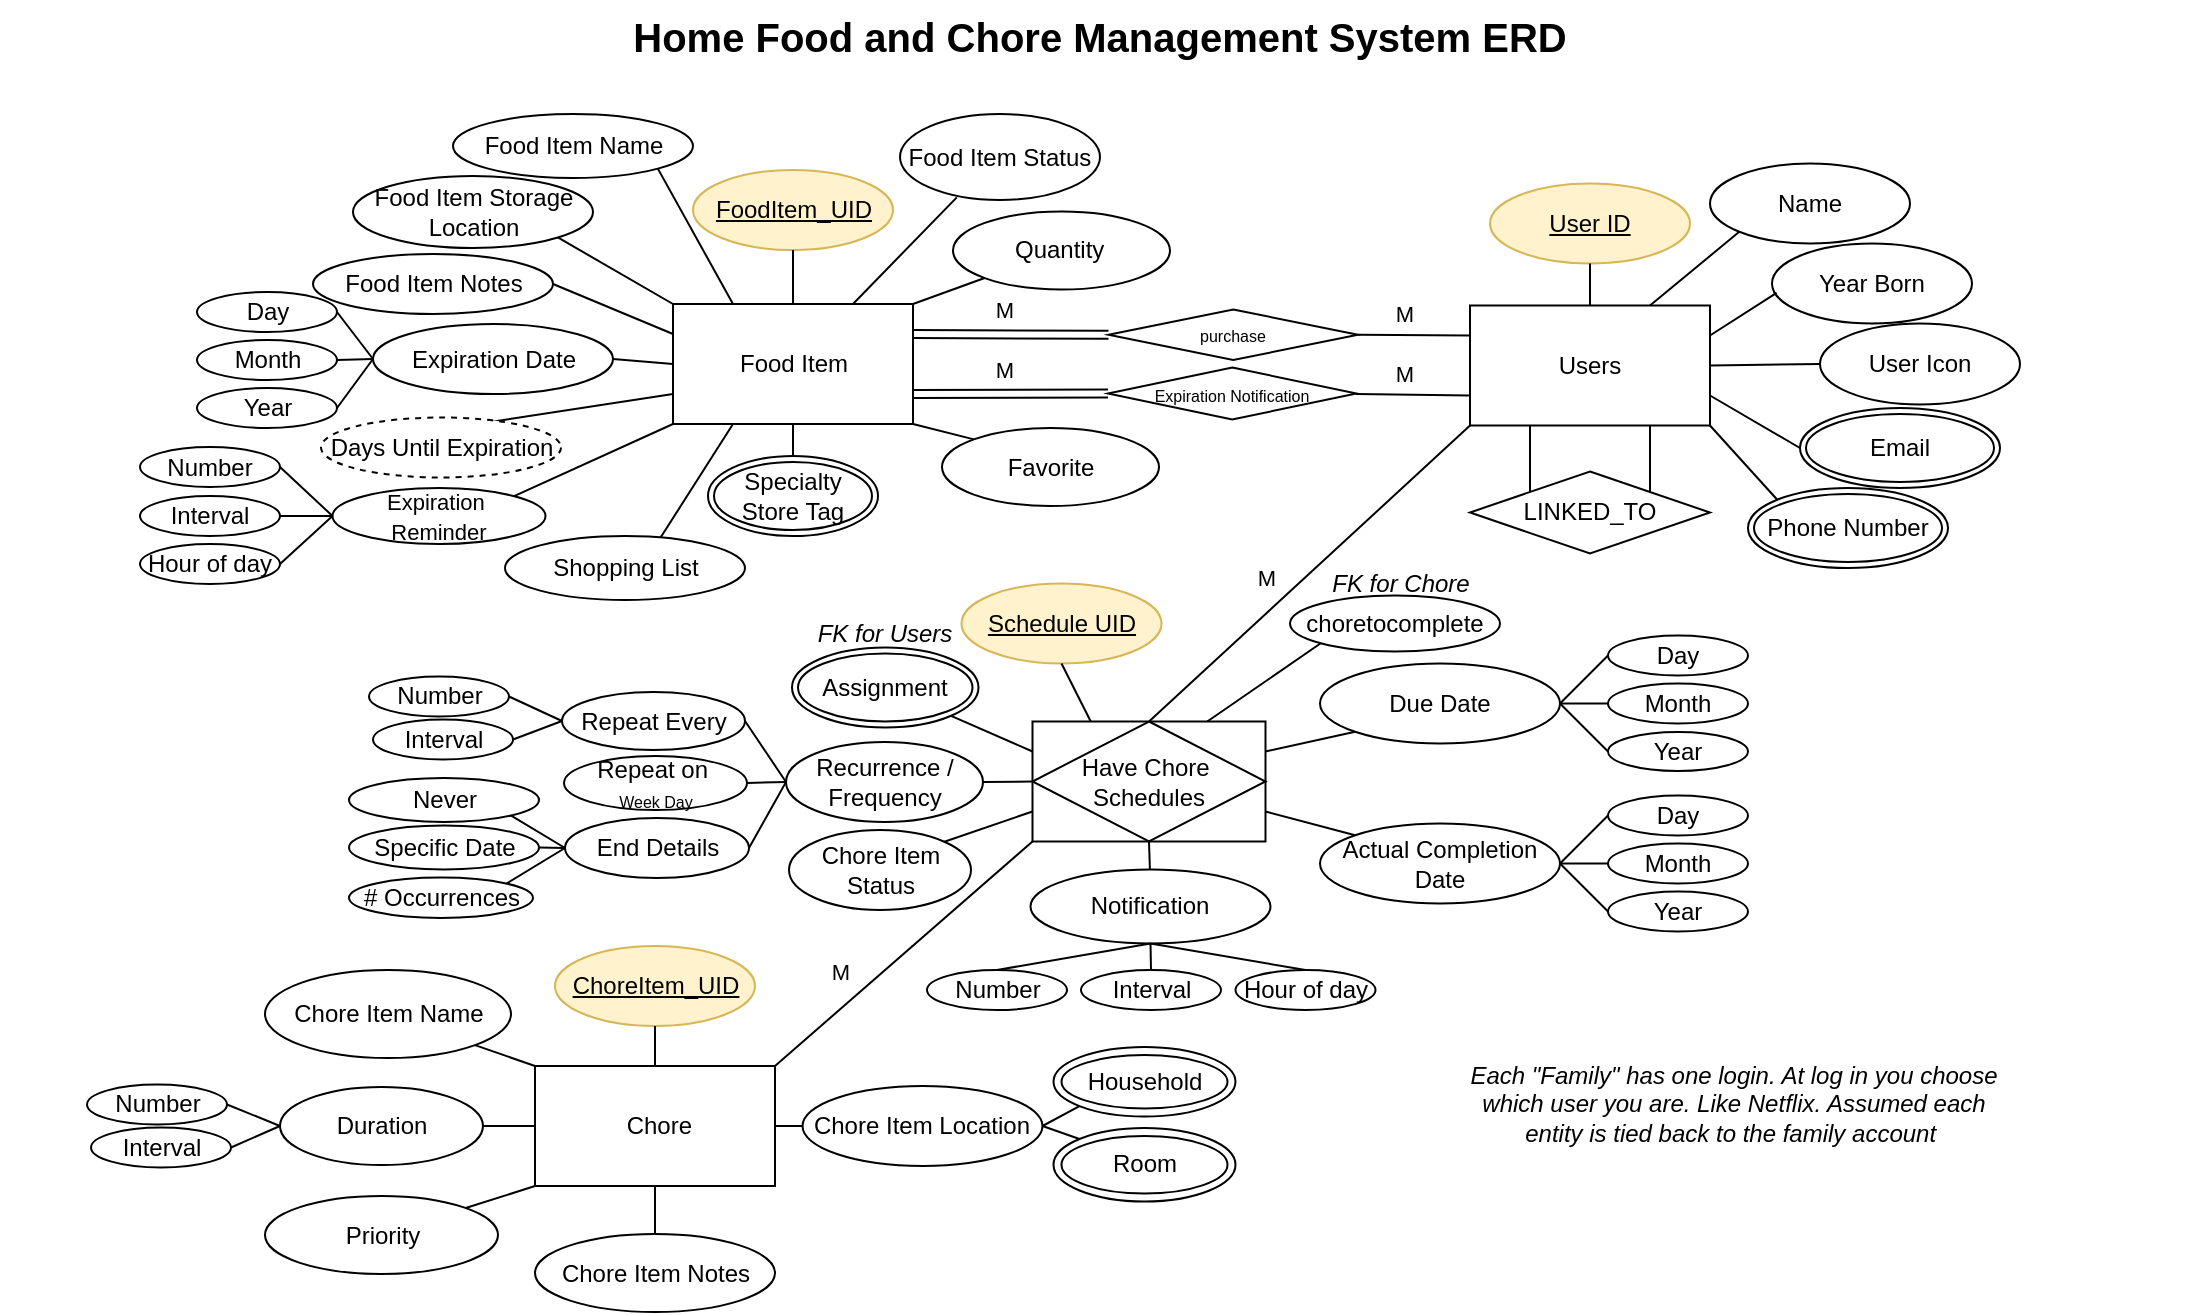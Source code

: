 <mxfile version="26.0.16">
  <diagram id="R2lEEEUBdFMjLlhIrx00" name="Page-1">
    <mxGraphModel dx="1674" dy="706" grid="1" gridSize="10" guides="1" tooltips="1" connect="1" arrows="1" fold="1" page="1" pageScale="1" pageWidth="1100" pageHeight="850" math="0" shadow="0" extFonts="Permanent Marker^https://fonts.googleapis.com/css?family=Permanent+Marker">
      <root>
        <mxCell id="0" />
        <mxCell id="1" parent="0" />
        <mxCell id="Y8iWRsaKwTW52933uygh-1" value="Home Food and Chore Management System ERD" style="text;whiteSpace=wrap;fontStyle=1;fontSize=20;align=center;" parent="1" vertex="1">
          <mxGeometry y="20" width="1100" height="40" as="geometry" />
        </mxCell>
        <mxCell id="Y8iWRsaKwTW52933uygh-3" value="&amp;nbsp;Chore" style="rounded=0;whiteSpace=wrap;html=1;" parent="1" vertex="1">
          <mxGeometry x="267.5" y="553" width="120" height="60" as="geometry" />
        </mxCell>
        <mxCell id="Y8iWRsaKwTW52933uygh-4" value="Expiration Date" style="ellipse;whiteSpace=wrap;html=1;" parent="1" vertex="1">
          <mxGeometry x="186.5" y="182" width="120" height="35" as="geometry" />
        </mxCell>
        <mxCell id="Y8iWRsaKwTW52933uygh-5" value="Day" style="ellipse;whiteSpace=wrap;html=1;" parent="1" vertex="1">
          <mxGeometry x="98.5" y="166" width="70" height="20" as="geometry" />
        </mxCell>
        <mxCell id="Y8iWRsaKwTW52933uygh-6" value="Month" style="ellipse;whiteSpace=wrap;html=1;" parent="1" vertex="1">
          <mxGeometry x="98.5" y="190" width="70" height="20" as="geometry" />
        </mxCell>
        <mxCell id="Y8iWRsaKwTW52933uygh-7" value="Year" style="ellipse;whiteSpace=wrap;html=1;" parent="1" vertex="1">
          <mxGeometry x="98.5" y="214" width="70" height="20" as="geometry" />
        </mxCell>
        <mxCell id="Y8iWRsaKwTW52933uygh-11" value="" style="endArrow=none;html=1;rounded=0;exitX=0;exitY=0.5;exitDx=0;exitDy=0;entryX=1;entryY=0.5;entryDx=0;entryDy=0;" parent="1" source="Y8iWRsaKwTW52933uygh-4" target="Y8iWRsaKwTW52933uygh-5" edge="1">
          <mxGeometry width="50" height="50" relative="1" as="geometry">
            <mxPoint x="16.5" y="237" as="sourcePoint" />
            <mxPoint x="36.5" y="222" as="targetPoint" />
          </mxGeometry>
        </mxCell>
        <mxCell id="Y8iWRsaKwTW52933uygh-12" value="" style="endArrow=none;html=1;rounded=0;exitX=0;exitY=0.5;exitDx=0;exitDy=0;entryX=1;entryY=0.5;entryDx=0;entryDy=0;" parent="1" source="Y8iWRsaKwTW52933uygh-4" target="Y8iWRsaKwTW52933uygh-7" edge="1">
          <mxGeometry width="50" height="50" relative="1" as="geometry">
            <mxPoint x="-3.5" y="287" as="sourcePoint" />
            <mxPoint x="16.5" y="262" as="targetPoint" />
          </mxGeometry>
        </mxCell>
        <mxCell id="Y8iWRsaKwTW52933uygh-13" value="" style="endArrow=none;html=1;rounded=0;exitX=0;exitY=0.5;exitDx=0;exitDy=0;entryX=1;entryY=0.5;entryDx=0;entryDy=0;" parent="1" source="Y8iWRsaKwTW52933uygh-4" target="Y8iWRsaKwTW52933uygh-6" edge="1">
          <mxGeometry width="50" height="50" relative="1" as="geometry">
            <mxPoint x="36.5" y="262" as="sourcePoint" />
            <mxPoint x="56.5" y="237" as="targetPoint" />
          </mxGeometry>
        </mxCell>
        <mxCell id="Y8iWRsaKwTW52933uygh-14" value="Food Item Storage Location" style="ellipse;whiteSpace=wrap;html=1;" parent="1" vertex="1">
          <mxGeometry x="176.5" y="108" width="120" height="36" as="geometry" />
        </mxCell>
        <mxCell id="Y8iWRsaKwTW52933uygh-15" value="Food Item Name" style="ellipse;whiteSpace=wrap;html=1;" parent="1" vertex="1">
          <mxGeometry x="226.5" y="77" width="120" height="32" as="geometry" />
        </mxCell>
        <mxCell id="Y8iWRsaKwTW52933uygh-16" value="Food Item" style="rounded=0;whiteSpace=wrap;html=1;" parent="1" vertex="1">
          <mxGeometry x="336.5" y="172" width="120" height="60" as="geometry" />
        </mxCell>
        <mxCell id="Y8iWRsaKwTW52933uygh-17" value="Food Item Status" style="ellipse;whiteSpace=wrap;html=1;" parent="1" vertex="1">
          <mxGeometry x="450" y="77" width="100" height="43" as="geometry" />
        </mxCell>
        <mxCell id="Y8iWRsaKwTW52933uygh-25" value="Chore Item Location" style="ellipse;whiteSpace=wrap;html=1;" parent="1" vertex="1">
          <mxGeometry x="401.25" y="563" width="120" height="40" as="geometry" />
        </mxCell>
        <mxCell id="Y8iWRsaKwTW52933uygh-26" value="Chore Item Name" style="ellipse;whiteSpace=wrap;html=1;" parent="1" vertex="1">
          <mxGeometry x="132.5" y="505" width="123" height="44" as="geometry" />
        </mxCell>
        <mxCell id="Y8iWRsaKwTW52933uygh-29" value="Recurrence / Frequency" style="ellipse;whiteSpace=wrap;html=1;" parent="1" vertex="1">
          <mxGeometry x="393" y="391" width="98.5" height="40" as="geometry" />
        </mxCell>
        <mxCell id="Y8iWRsaKwTW52933uygh-30" value="Chore Item Notes" style="ellipse;whiteSpace=wrap;html=1;" parent="1" vertex="1">
          <mxGeometry x="267.5" y="637" width="120" height="39" as="geometry" />
        </mxCell>
        <mxCell id="Y8iWRsaKwTW52933uygh-31" value="Food Item Notes" style="ellipse;whiteSpace=wrap;html=1;" parent="1" vertex="1">
          <mxGeometry x="156.5" y="147" width="120" height="30" as="geometry" />
        </mxCell>
        <mxCell id="Y8iWRsaKwTW52933uygh-35" value="FoodItem_UID" style="ellipse;whiteSpace=wrap;html=1;align=center;fontStyle=4;fillColor=#fff2cc;strokeColor=#d6b656;" parent="1" vertex="1">
          <mxGeometry x="346.5" y="105" width="100" height="40" as="geometry" />
        </mxCell>
        <mxCell id="Y8iWRsaKwTW52933uygh-38" value="Users" style="rounded=0;whiteSpace=wrap;html=1;" parent="1" vertex="1">
          <mxGeometry x="735" y="172.75" width="120" height="60" as="geometry" />
        </mxCell>
        <mxCell id="Y8iWRsaKwTW52933uygh-39" value="Name" style="ellipse;whiteSpace=wrap;html=1;" parent="1" vertex="1">
          <mxGeometry x="855" y="101.75" width="100" height="40" as="geometry" />
        </mxCell>
        <mxCell id="Y8iWRsaKwTW52933uygh-43" value="Year Born" style="ellipse;whiteSpace=wrap;html=1;" parent="1" vertex="1">
          <mxGeometry x="886" y="141.75" width="100" height="40" as="geometry" />
        </mxCell>
        <mxCell id="Y8iWRsaKwTW52933uygh-46" value="Phone Number" style="ellipse;shape=doubleEllipse;margin=3;whiteSpace=wrap;html=1;align=center;" parent="1" vertex="1">
          <mxGeometry x="874" y="264" width="100" height="40" as="geometry" />
        </mxCell>
        <mxCell id="Y8iWRsaKwTW52933uygh-47" value="Email" style="ellipse;shape=doubleEllipse;margin=3;whiteSpace=wrap;html=1;align=center;" parent="1" vertex="1">
          <mxGeometry x="900" y="224" width="100" height="40" as="geometry" />
        </mxCell>
        <mxCell id="Y8iWRsaKwTW52933uygh-50" value="&lt;u&gt;User ID&lt;/u&gt;" style="ellipse;whiteSpace=wrap;html=1;align=center;fillColor=#fff2cc;strokeColor=#d6b656;" parent="1" vertex="1">
          <mxGeometry x="745" y="111.75" width="100" height="40" as="geometry" />
        </mxCell>
        <mxCell id="Y8iWRsaKwTW52933uygh-53" value="" style="endArrow=none;html=1;rounded=0;exitX=0;exitY=0;exitDx=0;exitDy=0;entryX=1;entryY=1;entryDx=0;entryDy=0;" parent="1" source="Y8iWRsaKwTW52933uygh-46" target="Y8iWRsaKwTW52933uygh-38" edge="1">
          <mxGeometry width="50" height="50" relative="1" as="geometry">
            <mxPoint x="675" y="298.75" as="sourcePoint" />
            <mxPoint x="855" y="225.75" as="targetPoint" />
          </mxGeometry>
        </mxCell>
        <mxCell id="Y8iWRsaKwTW52933uygh-55" value="" style="endArrow=none;html=1;rounded=0;entryX=0.5;entryY=1;entryDx=0;entryDy=0;exitX=0.5;exitY=0;exitDx=0;exitDy=0;" parent="1" source="Y8iWRsaKwTW52933uygh-38" target="Y8iWRsaKwTW52933uygh-50" edge="1">
          <mxGeometry width="50" height="50" relative="1" as="geometry">
            <mxPoint x="665" y="218.75" as="sourcePoint" />
            <mxPoint x="715" y="168.75" as="targetPoint" />
          </mxGeometry>
        </mxCell>
        <mxCell id="Y8iWRsaKwTW52933uygh-56" value="" style="endArrow=none;html=1;rounded=0;entryX=0;entryY=1;entryDx=0;entryDy=0;exitX=0.75;exitY=0;exitDx=0;exitDy=0;" parent="1" source="Y8iWRsaKwTW52933uygh-38" target="Y8iWRsaKwTW52933uygh-39" edge="1">
          <mxGeometry width="50" height="50" relative="1" as="geometry">
            <mxPoint x="805" y="183.75" as="sourcePoint" />
            <mxPoint x="805" y="158.75" as="targetPoint" />
          </mxGeometry>
        </mxCell>
        <mxCell id="Y8iWRsaKwTW52933uygh-57" value="" style="endArrow=none;html=1;rounded=0;entryX=0.023;entryY=0.618;entryDx=0;entryDy=0;exitX=1;exitY=0.25;exitDx=0;exitDy=0;entryPerimeter=0;" parent="1" source="Y8iWRsaKwTW52933uygh-38" target="Y8iWRsaKwTW52933uygh-43" edge="1">
          <mxGeometry width="50" height="50" relative="1" as="geometry">
            <mxPoint x="815" y="193.75" as="sourcePoint" />
            <mxPoint x="815" y="168.75" as="targetPoint" />
          </mxGeometry>
        </mxCell>
        <mxCell id="Y8iWRsaKwTW52933uygh-59" value="" style="endArrow=none;html=1;rounded=0;entryX=0;entryY=0.5;entryDx=0;entryDy=0;exitX=1;exitY=0.75;exitDx=0;exitDy=0;" parent="1" source="Y8iWRsaKwTW52933uygh-38" target="Y8iWRsaKwTW52933uygh-47" edge="1">
          <mxGeometry width="50" height="50" relative="1" as="geometry">
            <mxPoint x="835" y="213.75" as="sourcePoint" />
            <mxPoint x="835" y="188.75" as="targetPoint" />
            <Array as="points" />
          </mxGeometry>
        </mxCell>
        <mxCell id="Y8iWRsaKwTW52933uygh-61" value="&lt;font style=&quot;font-size: 8px;&quot;&gt;purchase&lt;/font&gt;" style="shape=rhombus;perimeter=rhombusPerimeter;whiteSpace=wrap;html=1;align=center;" parent="1" vertex="1">
          <mxGeometry x="554.25" y="174.75" width="124.75" height="25.25" as="geometry" />
        </mxCell>
        <mxCell id="Y8iWRsaKwTW52933uygh-62" value="Quantity&amp;nbsp;" style="ellipse;whiteSpace=wrap;html=1;" parent="1" vertex="1">
          <mxGeometry x="476.5" y="125.75" width="108.5" height="39" as="geometry" />
        </mxCell>
        <mxCell id="Y8iWRsaKwTW52933uygh-63" value="" style="endArrow=none;html=1;rounded=0;entryX=1;entryY=1;entryDx=0;entryDy=0;exitX=0.25;exitY=0;exitDx=0;exitDy=0;" parent="1" source="Y8iWRsaKwTW52933uygh-16" target="Y8iWRsaKwTW52933uygh-15" edge="1">
          <mxGeometry width="50" height="50" relative="1" as="geometry">
            <mxPoint x="-53.5" y="227" as="sourcePoint" />
            <mxPoint x="-3.5" y="177" as="targetPoint" />
          </mxGeometry>
        </mxCell>
        <mxCell id="Y8iWRsaKwTW52933uygh-64" value="" style="endArrow=none;html=1;rounded=0;entryX=0.5;entryY=1;entryDx=0;entryDy=0;exitX=0.5;exitY=0;exitDx=0;exitDy=0;" parent="1" source="Y8iWRsaKwTW52933uygh-16" target="Y8iWRsaKwTW52933uygh-35" edge="1">
          <mxGeometry width="50" height="50" relative="1" as="geometry">
            <mxPoint x="396.5" y="170" as="sourcePoint" />
            <mxPoint x="396.5" y="145" as="targetPoint" />
          </mxGeometry>
        </mxCell>
        <mxCell id="Y8iWRsaKwTW52933uygh-65" value="" style="endArrow=none;html=1;rounded=0;entryX=1;entryY=0.5;entryDx=0;entryDy=0;exitX=0;exitY=0.5;exitDx=0;exitDy=0;" parent="1" source="Y8iWRsaKwTW52933uygh-16" target="Y8iWRsaKwTW52933uygh-4" edge="1">
          <mxGeometry width="50" height="50" relative="1" as="geometry">
            <mxPoint x="36.5" y="247" as="sourcePoint" />
            <mxPoint x="86.5" y="197" as="targetPoint" />
          </mxGeometry>
        </mxCell>
        <mxCell id="Y8iWRsaKwTW52933uygh-66" value="" style="endArrow=none;html=1;rounded=0;entryX=0.284;entryY=0.969;entryDx=0;entryDy=0;exitX=0.75;exitY=0;exitDx=0;exitDy=0;entryPerimeter=0;" parent="1" source="Y8iWRsaKwTW52933uygh-16" target="Y8iWRsaKwTW52933uygh-17" edge="1">
          <mxGeometry width="50" height="50" relative="1" as="geometry">
            <mxPoint x="456.5" y="167" as="sourcePoint" />
            <mxPoint x="446.5" y="257" as="targetPoint" />
          </mxGeometry>
        </mxCell>
        <mxCell id="Y8iWRsaKwTW52933uygh-67" value="" style="endArrow=none;html=1;rounded=0;exitX=1;exitY=0.5;exitDx=0;exitDy=0;entryX=0;entryY=0.25;entryDx=0;entryDy=0;" parent="1" source="Y8iWRsaKwTW52933uygh-31" target="Y8iWRsaKwTW52933uygh-16" edge="1">
          <mxGeometry width="50" height="50" relative="1" as="geometry">
            <mxPoint x="256.5" y="327" as="sourcePoint" />
            <mxPoint x="306.5" y="277" as="targetPoint" />
          </mxGeometry>
        </mxCell>
        <mxCell id="Y8iWRsaKwTW52933uygh-68" value="" style="endArrow=none;html=1;rounded=0;exitX=1;exitY=1;exitDx=0;exitDy=0;entryX=0;entryY=0;entryDx=0;entryDy=0;" parent="1" source="Y8iWRsaKwTW52933uygh-14" target="Y8iWRsaKwTW52933uygh-16" edge="1">
          <mxGeometry width="50" height="50" relative="1" as="geometry">
            <mxPoint x="246.5" y="317" as="sourcePoint" />
            <mxPoint x="296.5" y="267" as="targetPoint" />
          </mxGeometry>
        </mxCell>
        <mxCell id="Y8iWRsaKwTW52933uygh-71" value="ChoreItem_UID" style="ellipse;whiteSpace=wrap;html=1;align=center;fontStyle=4;fillColor=#fff2cc;strokeColor=#d6b656;" parent="1" vertex="1">
          <mxGeometry x="277.5" y="493" width="100" height="40" as="geometry" />
        </mxCell>
        <mxCell id="Y8iWRsaKwTW52933uygh-72" value="" style="endArrow=none;html=1;rounded=0;entryX=0.5;entryY=1;entryDx=0;entryDy=0;" parent="1" source="Y8iWRsaKwTW52933uygh-3" target="Y8iWRsaKwTW52933uygh-71" edge="1">
          <mxGeometry width="50" height="50" relative="1" as="geometry">
            <mxPoint x="12.5" y="625" as="sourcePoint" />
            <mxPoint x="62.5" y="575" as="targetPoint" />
          </mxGeometry>
        </mxCell>
        <mxCell id="Y8iWRsaKwTW52933uygh-74" value="Due Date" style="ellipse;whiteSpace=wrap;html=1;" parent="1" vertex="1">
          <mxGeometry x="660" y="351.75" width="120" height="40" as="geometry" />
        </mxCell>
        <mxCell id="Y8iWRsaKwTW52933uygh-75" value="Day" style="ellipse;whiteSpace=wrap;html=1;" parent="1" vertex="1">
          <mxGeometry x="804" y="337.75" width="70" height="20" as="geometry" />
        </mxCell>
        <mxCell id="Y8iWRsaKwTW52933uygh-76" value="Month" style="ellipse;whiteSpace=wrap;html=1;" parent="1" vertex="1">
          <mxGeometry x="804" y="361.75" width="70" height="20" as="geometry" />
        </mxCell>
        <mxCell id="Y8iWRsaKwTW52933uygh-77" value="Year" style="ellipse;whiteSpace=wrap;html=1;" parent="1" vertex="1">
          <mxGeometry x="804" y="386" width="70" height="19.5" as="geometry" />
        </mxCell>
        <mxCell id="Y8iWRsaKwTW52933uygh-78" value="" style="endArrow=none;html=1;rounded=0;exitX=1;exitY=0.5;exitDx=0;exitDy=0;entryX=0;entryY=0.5;entryDx=0;entryDy=0;" parent="1" source="Y8iWRsaKwTW52933uygh-74" target="Y8iWRsaKwTW52933uygh-75" edge="1">
          <mxGeometry width="50" height="50" relative="1" as="geometry">
            <mxPoint x="723" y="449" as="sourcePoint" />
            <mxPoint x="573" y="429" as="targetPoint" />
          </mxGeometry>
        </mxCell>
        <mxCell id="Y8iWRsaKwTW52933uygh-79" value="" style="endArrow=none;html=1;rounded=0;entryX=0;entryY=0.5;entryDx=0;entryDy=0;exitX=1;exitY=0.5;exitDx=0;exitDy=0;" parent="1" source="Y8iWRsaKwTW52933uygh-74" target="Y8iWRsaKwTW52933uygh-77" edge="1">
          <mxGeometry width="50" height="50" relative="1" as="geometry">
            <mxPoint x="723.5" y="488" as="sourcePoint" />
            <mxPoint x="553" y="469" as="targetPoint" />
          </mxGeometry>
        </mxCell>
        <mxCell id="Y8iWRsaKwTW52933uygh-80" value="" style="endArrow=none;html=1;rounded=0;exitX=1;exitY=0.5;exitDx=0;exitDy=0;entryX=0;entryY=0.5;entryDx=0;entryDy=0;" parent="1" source="Y8iWRsaKwTW52933uygh-74" target="Y8iWRsaKwTW52933uygh-76" edge="1">
          <mxGeometry width="50" height="50" relative="1" as="geometry">
            <mxPoint x="723" y="449" as="sourcePoint" />
            <mxPoint x="593" y="444" as="targetPoint" />
          </mxGeometry>
        </mxCell>
        <mxCell id="Y8iWRsaKwTW52933uygh-81" value="" style="endArrow=none;html=1;rounded=0;entryX=0;entryY=0;entryDx=0;entryDy=0;exitX=1;exitY=1;exitDx=0;exitDy=0;" parent="1" source="Y8iWRsaKwTW52933uygh-26" target="Y8iWRsaKwTW52933uygh-3" edge="1">
          <mxGeometry width="50" height="50" relative="1" as="geometry">
            <mxPoint x="32.5" y="615" as="sourcePoint" />
            <mxPoint x="82.5" y="565" as="targetPoint" />
          </mxGeometry>
        </mxCell>
        <mxCell id="Y8iWRsaKwTW52933uygh-82" value="" style="endArrow=none;html=1;rounded=0;entryX=0;entryY=0.5;entryDx=0;entryDy=0;exitX=1;exitY=0.5;exitDx=0;exitDy=0;" parent="1" source="Y8iWRsaKwTW52933uygh-205" target="Y8iWRsaKwTW52933uygh-3" edge="1">
          <mxGeometry width="50" height="50" relative="1" as="geometry">
            <mxPoint x="222.5" y="605" as="sourcePoint" />
            <mxPoint x="92.5" y="575" as="targetPoint" />
          </mxGeometry>
        </mxCell>
        <mxCell id="Y8iWRsaKwTW52933uygh-83" value="" style="endArrow=none;html=1;rounded=0;entryX=0;entryY=1;entryDx=0;entryDy=0;" parent="1" source="Y8iWRsaKwTW52933uygh-214" target="Y8iWRsaKwTW52933uygh-3" edge="1">
          <mxGeometry width="50" height="50" relative="1" as="geometry">
            <mxPoint x="222.5" y="654.5" as="sourcePoint" />
            <mxPoint x="272.5" y="655" as="targetPoint" />
          </mxGeometry>
        </mxCell>
        <mxCell id="Y8iWRsaKwTW52933uygh-106" value="Specialty Store Tag" style="ellipse;shape=doubleEllipse;margin=3;whiteSpace=wrap;html=1;align=center;" parent="1" vertex="1">
          <mxGeometry x="354" y="248" width="85" height="40" as="geometry" />
        </mxCell>
        <mxCell id="Y8iWRsaKwTW52933uygh-110" value="LINKED_TO" style="shape=rhombus;perimeter=rhombusPerimeter;whiteSpace=wrap;html=1;align=center;" parent="1" vertex="1">
          <mxGeometry x="735" y="255.75" width="120" height="41" as="geometry" />
        </mxCell>
        <mxCell id="Y8iWRsaKwTW52933uygh-111" value="" style="endArrow=none;html=1;rounded=0;entryX=0.25;entryY=1;entryDx=0;entryDy=0;exitX=0;exitY=0;exitDx=0;exitDy=0;" parent="1" source="Y8iWRsaKwTW52933uygh-110" target="Y8iWRsaKwTW52933uygh-38" edge="1">
          <mxGeometry width="50" height="50" relative="1" as="geometry">
            <mxPoint x="675" y="391.75" as="sourcePoint" />
            <mxPoint x="725" y="341.75" as="targetPoint" />
          </mxGeometry>
        </mxCell>
        <mxCell id="Y8iWRsaKwTW52933uygh-112" value="" style="endArrow=none;html=1;rounded=0;entryX=0.75;entryY=1;entryDx=0;entryDy=0;exitX=1;exitY=0;exitDx=0;exitDy=0;" parent="1" source="Y8iWRsaKwTW52933uygh-110" target="Y8iWRsaKwTW52933uygh-38" edge="1">
          <mxGeometry width="50" height="50" relative="1" as="geometry">
            <mxPoint x="805" y="308.25" as="sourcePoint" />
            <mxPoint x="805" y="255.25" as="targetPoint" />
          </mxGeometry>
        </mxCell>
        <mxCell id="Y8iWRsaKwTW52933uygh-123" value="" style="endArrow=none;html=1;rounded=0;entryX=0;entryY=1;entryDx=0;entryDy=0;exitX=0.5;exitY=0;exitDx=0;exitDy=0;" parent="1" source="Y8iWRsaKwTW52933uygh-135" target="Y8iWRsaKwTW52933uygh-38" edge="1">
          <mxGeometry width="50" height="50" relative="1" as="geometry">
            <mxPoint x="644" y="329" as="sourcePoint" />
            <mxPoint x="546.5" y="188" as="targetPoint" />
          </mxGeometry>
        </mxCell>
        <mxCell id="Y8iWRsaKwTW52933uygh-322" value="M" style="edgeLabel;html=1;align=center;verticalAlign=middle;resizable=0;points=[];" parent="Y8iWRsaKwTW52933uygh-123" vertex="1" connectable="0">
          <mxGeometry x="-0.209" y="2" relative="1" as="geometry">
            <mxPoint x="-4" y="-12" as="offset" />
          </mxGeometry>
        </mxCell>
        <mxCell id="Y8iWRsaKwTW52933uygh-125" value="" style="endArrow=none;html=1;rounded=0;entryX=0;entryY=0.25;entryDx=0;entryDy=0;exitX=1;exitY=0.5;exitDx=0;exitDy=0;" parent="1" source="Y8iWRsaKwTW52933uygh-61" target="Y8iWRsaKwTW52933uygh-38" edge="1">
          <mxGeometry width="50" height="50" relative="1" as="geometry">
            <mxPoint x="685" y="200.75" as="sourcePoint" />
            <mxPoint x="735" y="201.75" as="targetPoint" />
          </mxGeometry>
        </mxCell>
        <mxCell id="Y8iWRsaKwTW52933uygh-237" value="M" style="edgeLabel;html=1;align=center;verticalAlign=middle;resizable=0;points=[];" parent="Y8iWRsaKwTW52933uygh-125" vertex="1" connectable="0">
          <mxGeometry x="-0.184" y="1" relative="1" as="geometry">
            <mxPoint y="-10" as="offset" />
          </mxGeometry>
        </mxCell>
        <mxCell id="Y8iWRsaKwTW52933uygh-126" value="Repeat on&amp;nbsp;&lt;div&gt;&lt;font style=&quot;font-size: 8px;&quot;&gt;Week Day&lt;/font&gt;&lt;/div&gt;" style="ellipse;whiteSpace=wrap;html=1;" parent="1" vertex="1">
          <mxGeometry x="282" y="398" width="91.5" height="27" as="geometry" />
        </mxCell>
        <mxCell id="Y8iWRsaKwTW52933uygh-128" value="Assignment" style="ellipse;shape=doubleEllipse;margin=3;whiteSpace=wrap;html=1;align=center;" parent="1" vertex="1">
          <mxGeometry x="396" y="343.75" width="93.25" height="40" as="geometry" />
        </mxCell>
        <mxCell id="Y8iWRsaKwTW52933uygh-129" value="" style="endArrow=none;html=1;rounded=0;entryX=0;entryY=0.75;entryDx=0;entryDy=0;exitX=0.707;exitY=0.075;exitDx=0;exitDy=0;exitPerimeter=0;" parent="1" source="Y8iWRsaKwTW52933uygh-329" target="Y8iWRsaKwTW52933uygh-16" edge="1">
          <mxGeometry width="50" height="50" relative="1" as="geometry">
            <mxPoint x="250" y="230" as="sourcePoint" />
            <mxPoint x="546.5" y="267" as="targetPoint" />
          </mxGeometry>
        </mxCell>
        <mxCell id="Y8iWRsaKwTW52933uygh-130" value="" style="endArrow=none;html=1;rounded=0;entryX=0;entryY=1;entryDx=0;entryDy=0;exitX=1;exitY=0;exitDx=0;exitDy=0;" parent="1" source="Y8iWRsaKwTW52933uygh-327" target="Y8iWRsaKwTW52933uygh-16" edge="1">
          <mxGeometry width="50" height="50" relative="1" as="geometry">
            <mxPoint x="262.78" y="263.3" as="sourcePoint" />
            <mxPoint x="336.5" y="337" as="targetPoint" />
          </mxGeometry>
        </mxCell>
        <mxCell id="Y8iWRsaKwTW52933uygh-131" value="" style="endArrow=none;html=1;rounded=0;entryX=0.25;entryY=1;entryDx=0;entryDy=0;exitX=0.637;exitY=0.091;exitDx=0;exitDy=0;exitPerimeter=0;" parent="1" source="Y8iWRsaKwTW52933uygh-350" target="Y8iWRsaKwTW52933uygh-16" edge="1">
          <mxGeometry width="50" height="50" relative="1" as="geometry">
            <mxPoint x="318.395" y="288.61" as="sourcePoint" />
            <mxPoint x="446.5" y="277" as="targetPoint" />
          </mxGeometry>
        </mxCell>
        <mxCell id="Y8iWRsaKwTW52933uygh-132" value="" style="endArrow=none;html=1;rounded=0;exitX=0.5;exitY=0;exitDx=0;exitDy=0;entryX=0.5;entryY=1;entryDx=0;entryDy=0;" parent="1" source="Y8iWRsaKwTW52933uygh-106" target="Y8iWRsaKwTW52933uygh-16" edge="1">
          <mxGeometry width="50" height="50" relative="1" as="geometry">
            <mxPoint x="516.5" y="327" as="sourcePoint" />
            <mxPoint x="566.5" y="277" as="targetPoint" />
          </mxGeometry>
        </mxCell>
        <mxCell id="Y8iWRsaKwTW52933uygh-133" value="" style="endArrow=none;html=1;rounded=0;exitX=1;exitY=0;exitDx=0;exitDy=0;" parent="1" source="Y8iWRsaKwTW52933uygh-16" target="Y8iWRsaKwTW52933uygh-62" edge="1">
          <mxGeometry width="50" height="50" relative="1" as="geometry">
            <mxPoint x="526.5" y="237" as="sourcePoint" />
            <mxPoint x="576.5" y="187" as="targetPoint" />
          </mxGeometry>
        </mxCell>
        <mxCell id="Y8iWRsaKwTW52933uygh-135" value="Have Chore&amp;nbsp;&lt;div&gt;Schedules&lt;/div&gt;" style="shape=associativeEntity;whiteSpace=wrap;html=1;align=center;" parent="1" vertex="1">
          <mxGeometry x="516.25" y="380.75" width="116.5" height="60" as="geometry" />
        </mxCell>
        <mxCell id="Y8iWRsaKwTW52933uygh-139" value="" style="endArrow=none;html=1;rounded=0;entryX=0;entryY=1;entryDx=0;entryDy=0;exitX=1;exitY=0;exitDx=0;exitDy=0;" parent="1" source="Y8iWRsaKwTW52933uygh-3" target="Y8iWRsaKwTW52933uygh-135" edge="1">
          <mxGeometry width="50" height="50" relative="1" as="geometry">
            <mxPoint x="434" y="505" as="sourcePoint" />
            <mxPoint x="517.25" y="408.75" as="targetPoint" />
          </mxGeometry>
        </mxCell>
        <mxCell id="Y8iWRsaKwTW52933uygh-323" value="M" style="edgeLabel;html=1;align=center;verticalAlign=middle;resizable=0;points=[];" parent="Y8iWRsaKwTW52933uygh-139" vertex="1" connectable="0">
          <mxGeometry x="-0.253" relative="1" as="geometry">
            <mxPoint x="-16" y="-5" as="offset" />
          </mxGeometry>
        </mxCell>
        <mxCell id="Y8iWRsaKwTW52933uygh-156" value="Actual Completion Date" style="ellipse;whiteSpace=wrap;html=1;" parent="1" vertex="1">
          <mxGeometry x="660" y="431.75" width="120" height="40" as="geometry" />
        </mxCell>
        <mxCell id="Y8iWRsaKwTW52933uygh-157" value="Day" style="ellipse;whiteSpace=wrap;html=1;" parent="1" vertex="1">
          <mxGeometry x="804" y="417.75" width="70" height="20" as="geometry" />
        </mxCell>
        <mxCell id="Y8iWRsaKwTW52933uygh-158" value="Month" style="ellipse;whiteSpace=wrap;html=1;" parent="1" vertex="1">
          <mxGeometry x="804" y="441.75" width="70" height="20" as="geometry" />
        </mxCell>
        <mxCell id="Y8iWRsaKwTW52933uygh-159" value="Year" style="ellipse;whiteSpace=wrap;html=1;" parent="1" vertex="1">
          <mxGeometry x="804" y="465.75" width="70" height="20" as="geometry" />
        </mxCell>
        <mxCell id="Y8iWRsaKwTW52933uygh-160" value="" style="endArrow=none;html=1;rounded=0;exitX=1;exitY=0.5;exitDx=0;exitDy=0;entryX=0;entryY=0.5;entryDx=0;entryDy=0;" parent="1" source="Y8iWRsaKwTW52933uygh-156" target="Y8iWRsaKwTW52933uygh-157" edge="1">
          <mxGeometry width="50" height="50" relative="1" as="geometry">
            <mxPoint x="737.5" y="519.75" as="sourcePoint" />
            <mxPoint x="587.5" y="499.75" as="targetPoint" />
          </mxGeometry>
        </mxCell>
        <mxCell id="Y8iWRsaKwTW52933uygh-161" value="" style="endArrow=none;html=1;rounded=0;entryX=0;entryY=0.5;entryDx=0;entryDy=0;exitX=1;exitY=0.5;exitDx=0;exitDy=0;" parent="1" source="Y8iWRsaKwTW52933uygh-156" target="Y8iWRsaKwTW52933uygh-159" edge="1">
          <mxGeometry width="50" height="50" relative="1" as="geometry">
            <mxPoint x="738" y="558.75" as="sourcePoint" />
            <mxPoint x="567.5" y="539.75" as="targetPoint" />
          </mxGeometry>
        </mxCell>
        <mxCell id="Y8iWRsaKwTW52933uygh-162" value="" style="endArrow=none;html=1;rounded=0;exitX=1;exitY=0.5;exitDx=0;exitDy=0;entryX=0;entryY=0.5;entryDx=0;entryDy=0;" parent="1" source="Y8iWRsaKwTW52933uygh-156" target="Y8iWRsaKwTW52933uygh-158" edge="1">
          <mxGeometry width="50" height="50" relative="1" as="geometry">
            <mxPoint x="737.5" y="519.75" as="sourcePoint" />
            <mxPoint x="607.5" y="514.75" as="targetPoint" />
          </mxGeometry>
        </mxCell>
        <mxCell id="Y8iWRsaKwTW52933uygh-163" value="Repeat Every" style="ellipse;whiteSpace=wrap;html=1;" parent="1" vertex="1">
          <mxGeometry x="281" y="366" width="91.5" height="29" as="geometry" />
        </mxCell>
        <mxCell id="Y8iWRsaKwTW52933uygh-165" value="Number" style="ellipse;whiteSpace=wrap;html=1;" parent="1" vertex="1">
          <mxGeometry x="184.5" y="358.25" width="70" height="20" as="geometry" />
        </mxCell>
        <mxCell id="Y8iWRsaKwTW52933uygh-166" value="Interval" style="ellipse;whiteSpace=wrap;html=1;" parent="1" vertex="1">
          <mxGeometry x="186.5" y="379.75" width="70" height="20" as="geometry" />
        </mxCell>
        <mxCell id="Y8iWRsaKwTW52933uygh-167" value="" style="endArrow=none;html=1;rounded=0;entryX=0;entryY=0.5;entryDx=0;entryDy=0;exitX=1;exitY=0.5;exitDx=0;exitDy=0;" parent="1" source="Y8iWRsaKwTW52933uygh-165" target="Y8iWRsaKwTW52933uygh-163" edge="1">
          <mxGeometry width="50" height="50" relative="1" as="geometry">
            <mxPoint x="194" y="527" as="sourcePoint" />
            <mxPoint x="244" y="477" as="targetPoint" />
          </mxGeometry>
        </mxCell>
        <mxCell id="Y8iWRsaKwTW52933uygh-168" value="" style="endArrow=none;html=1;rounded=0;entryX=0;entryY=0.5;entryDx=0;entryDy=0;exitX=1;exitY=0.5;exitDx=0;exitDy=0;" parent="1" source="Y8iWRsaKwTW52933uygh-166" target="Y8iWRsaKwTW52933uygh-163" edge="1">
          <mxGeometry width="50" height="50" relative="1" as="geometry">
            <mxPoint x="274" y="507" as="sourcePoint" />
            <mxPoint x="324" y="457" as="targetPoint" />
          </mxGeometry>
        </mxCell>
        <mxCell id="Y8iWRsaKwTW52933uygh-169" value="" style="endArrow=none;html=1;rounded=0;entryX=0;entryY=0.5;entryDx=0;entryDy=0;exitX=1;exitY=0.5;exitDx=0;exitDy=0;" parent="1" source="Y8iWRsaKwTW52933uygh-163" target="Y8iWRsaKwTW52933uygh-29" edge="1">
          <mxGeometry width="50" height="50" relative="1" as="geometry">
            <mxPoint x="354" y="497" as="sourcePoint" />
            <mxPoint x="404" y="447" as="targetPoint" />
          </mxGeometry>
        </mxCell>
        <mxCell id="Y8iWRsaKwTW52933uygh-170" value="" style="endArrow=none;html=1;rounded=0;entryX=0;entryY=0.5;entryDx=0;entryDy=0;exitX=1;exitY=0.5;exitDx=0;exitDy=0;" parent="1" source="Y8iWRsaKwTW52933uygh-126" target="Y8iWRsaKwTW52933uygh-29" edge="1">
          <mxGeometry width="50" height="50" relative="1" as="geometry">
            <mxPoint x="284" y="507" as="sourcePoint" />
            <mxPoint x="334" y="457" as="targetPoint" />
          </mxGeometry>
        </mxCell>
        <mxCell id="Y8iWRsaKwTW52933uygh-171" value="End Details" style="ellipse;whiteSpace=wrap;html=1;" parent="1" vertex="1">
          <mxGeometry x="282.5" y="429" width="92" height="30" as="geometry" />
        </mxCell>
        <mxCell id="Y8iWRsaKwTW52933uygh-172" value="" style="endArrow=none;html=1;rounded=0;exitX=1;exitY=0.5;exitDx=0;exitDy=0;entryX=0;entryY=0.5;entryDx=0;entryDy=0;" parent="1" source="Y8iWRsaKwTW52933uygh-171" target="Y8iWRsaKwTW52933uygh-29" edge="1">
          <mxGeometry width="50" height="50" relative="1" as="geometry">
            <mxPoint x="394" y="487" as="sourcePoint" />
            <mxPoint x="404" y="387" as="targetPoint" />
          </mxGeometry>
        </mxCell>
        <mxCell id="Y8iWRsaKwTW52933uygh-177" value="" style="endArrow=none;html=1;rounded=0;exitX=1;exitY=0.5;exitDx=0;exitDy=0;entryX=0;entryY=0.5;entryDx=0;entryDy=0;" parent="1" source="Y8iWRsaKwTW52933uygh-29" target="Y8iWRsaKwTW52933uygh-135" edge="1">
          <mxGeometry width="50" height="50" relative="1" as="geometry">
            <mxPoint x="474" y="667" as="sourcePoint" />
            <mxPoint x="524" y="617" as="targetPoint" />
          </mxGeometry>
        </mxCell>
        <mxCell id="Y8iWRsaKwTW52933uygh-179" value="Specific Date" style="ellipse;whiteSpace=wrap;html=1;" parent="1" vertex="1">
          <mxGeometry x="174.5" y="432.75" width="95" height="22" as="geometry" />
        </mxCell>
        <mxCell id="Y8iWRsaKwTW52933uygh-196" value="# Occurrences" style="ellipse;whiteSpace=wrap;html=1;" parent="1" vertex="1">
          <mxGeometry x="174.5" y="458.75" width="92" height="20.25" as="geometry" />
        </mxCell>
        <mxCell id="Y8iWRsaKwTW52933uygh-198" value="Never" style="ellipse;whiteSpace=wrap;html=1;" parent="1" vertex="1">
          <mxGeometry x="174.5" y="409" width="95" height="22" as="geometry" />
        </mxCell>
        <mxCell id="Y8iWRsaKwTW52933uygh-199" value="" style="endArrow=none;html=1;rounded=0;exitX=1;exitY=0.5;exitDx=0;exitDy=0;entryX=0;entryY=0.5;entryDx=0;entryDy=0;" parent="1" source="Y8iWRsaKwTW52933uygh-179" target="Y8iWRsaKwTW52933uygh-171" edge="1">
          <mxGeometry width="50" height="50" relative="1" as="geometry">
            <mxPoint x="264" y="507" as="sourcePoint" />
            <mxPoint x="314" y="457" as="targetPoint" />
          </mxGeometry>
        </mxCell>
        <mxCell id="Y8iWRsaKwTW52933uygh-200" value="" style="endArrow=none;html=1;rounded=0;exitX=1;exitY=1;exitDx=0;exitDy=0;entryX=0;entryY=0.5;entryDx=0;entryDy=0;" parent="1" source="Y8iWRsaKwTW52933uygh-198" target="Y8iWRsaKwTW52933uygh-171" edge="1">
          <mxGeometry width="50" height="50" relative="1" as="geometry">
            <mxPoint x="264" y="517" as="sourcePoint" />
            <mxPoint x="314" y="467" as="targetPoint" />
          </mxGeometry>
        </mxCell>
        <mxCell id="Y8iWRsaKwTW52933uygh-201" value="" style="endArrow=none;html=1;rounded=0;exitX=1;exitY=0;exitDx=0;exitDy=0;entryX=0;entryY=0.5;entryDx=0;entryDy=0;" parent="1" source="Y8iWRsaKwTW52933uygh-196" target="Y8iWRsaKwTW52933uygh-171" edge="1">
          <mxGeometry width="50" height="50" relative="1" as="geometry">
            <mxPoint x="264" y="527" as="sourcePoint" />
            <mxPoint x="314" y="477" as="targetPoint" />
          </mxGeometry>
        </mxCell>
        <mxCell id="Y8iWRsaKwTW52933uygh-202" value="Notification" style="ellipse;whiteSpace=wrap;html=1;" parent="1" vertex="1">
          <mxGeometry x="515.25" y="454.75" width="120" height="37" as="geometry" />
        </mxCell>
        <mxCell id="Y8iWRsaKwTW52933uygh-203" value="" style="endArrow=none;html=1;rounded=0;exitX=1;exitY=0.25;exitDx=0;exitDy=0;entryX=0;entryY=1;entryDx=0;entryDy=0;" parent="1" source="Y8iWRsaKwTW52933uygh-135" target="Y8iWRsaKwTW52933uygh-74" edge="1">
          <mxGeometry width="50" height="50" relative="1" as="geometry">
            <mxPoint x="574" y="587" as="sourcePoint" />
            <mxPoint x="624" y="537" as="targetPoint" />
          </mxGeometry>
        </mxCell>
        <mxCell id="Y8iWRsaKwTW52933uygh-204" value="" style="endArrow=none;html=1;rounded=0;exitX=1;exitY=0.75;exitDx=0;exitDy=0;entryX=0;entryY=0;entryDx=0;entryDy=0;" parent="1" source="Y8iWRsaKwTW52933uygh-135" target="Y8iWRsaKwTW52933uygh-156" edge="1">
          <mxGeometry width="50" height="50" relative="1" as="geometry">
            <mxPoint x="644" y="406" as="sourcePoint" />
            <mxPoint x="688" y="390" as="targetPoint" />
          </mxGeometry>
        </mxCell>
        <mxCell id="Y8iWRsaKwTW52933uygh-205" value="Duration" style="ellipse;whiteSpace=wrap;html=1;" parent="1" vertex="1">
          <mxGeometry x="140" y="563.5" width="101.5" height="39" as="geometry" />
        </mxCell>
        <mxCell id="Y8iWRsaKwTW52933uygh-206" value="Number" style="ellipse;whiteSpace=wrap;html=1;" parent="1" vertex="1">
          <mxGeometry x="463.5" y="505" width="70" height="20" as="geometry" />
        </mxCell>
        <mxCell id="Y8iWRsaKwTW52933uygh-207" value="Interval" style="ellipse;whiteSpace=wrap;html=1;" parent="1" vertex="1">
          <mxGeometry x="540.5" y="505" width="70" height="20" as="geometry" />
        </mxCell>
        <mxCell id="Y8iWRsaKwTW52933uygh-209" value="Hour of day" style="ellipse;whiteSpace=wrap;html=1;" parent="1" vertex="1">
          <mxGeometry x="617.75" y="505" width="70" height="20" as="geometry" />
        </mxCell>
        <mxCell id="Y8iWRsaKwTW52933uygh-210" value="" style="endArrow=none;html=1;rounded=0;entryX=0.5;entryY=1;entryDx=0;entryDy=0;" parent="1" source="Y8iWRsaKwTW52933uygh-202" target="Y8iWRsaKwTW52933uygh-135" edge="1">
          <mxGeometry width="50" height="50" relative="1" as="geometry">
            <mxPoint x="664" y="627" as="sourcePoint" />
            <mxPoint x="714" y="577" as="targetPoint" />
          </mxGeometry>
        </mxCell>
        <mxCell id="Y8iWRsaKwTW52933uygh-212" value="Favorite" style="ellipse;whiteSpace=wrap;html=1;" parent="1" vertex="1">
          <mxGeometry x="471" y="234" width="108.5" height="39" as="geometry" />
        </mxCell>
        <mxCell id="Y8iWRsaKwTW52933uygh-213" value="" style="endArrow=none;html=1;rounded=0;exitX=1;exitY=1;exitDx=0;exitDy=0;entryX=0;entryY=0;entryDx=0;entryDy=0;" parent="1" source="Y8iWRsaKwTW52933uygh-16" target="Y8iWRsaKwTW52933uygh-212" edge="1">
          <mxGeometry width="50" height="50" relative="1" as="geometry">
            <mxPoint x="605" y="280" as="sourcePoint" />
            <mxPoint x="655" y="230" as="targetPoint" />
          </mxGeometry>
        </mxCell>
        <mxCell id="Y8iWRsaKwTW52933uygh-214" value="Priority" style="ellipse;whiteSpace=wrap;html=1;" parent="1" vertex="1">
          <mxGeometry x="132.5" y="618" width="116.5" height="39" as="geometry" />
        </mxCell>
        <mxCell id="Y8iWRsaKwTW52933uygh-217" value="Number" style="ellipse;whiteSpace=wrap;html=1;" parent="1" vertex="1">
          <mxGeometry x="43.5" y="562.25" width="70" height="20" as="geometry" />
        </mxCell>
        <mxCell id="Y8iWRsaKwTW52933uygh-218" value="Interval" style="ellipse;whiteSpace=wrap;html=1;" parent="1" vertex="1">
          <mxGeometry x="45.5" y="583.75" width="70" height="20" as="geometry" />
        </mxCell>
        <mxCell id="Y8iWRsaKwTW52933uygh-219" value="" style="endArrow=none;html=1;rounded=0;entryX=0;entryY=0.5;entryDx=0;entryDy=0;exitX=1;exitY=0.5;exitDx=0;exitDy=0;" parent="1" source="Y8iWRsaKwTW52933uygh-217" target="Y8iWRsaKwTW52933uygh-205" edge="1">
          <mxGeometry width="50" height="50" relative="1" as="geometry">
            <mxPoint x="53" y="731" as="sourcePoint" />
            <mxPoint x="140" y="585" as="targetPoint" />
          </mxGeometry>
        </mxCell>
        <mxCell id="Y8iWRsaKwTW52933uygh-220" value="" style="endArrow=none;html=1;rounded=0;entryX=0;entryY=0.5;entryDx=0;entryDy=0;exitX=1;exitY=0.5;exitDx=0;exitDy=0;" parent="1" source="Y8iWRsaKwTW52933uygh-218" target="Y8iWRsaKwTW52933uygh-205" edge="1">
          <mxGeometry width="50" height="50" relative="1" as="geometry">
            <mxPoint x="133" y="711" as="sourcePoint" />
            <mxPoint x="140" y="585" as="targetPoint" />
          </mxGeometry>
        </mxCell>
        <mxCell id="Y8iWRsaKwTW52933uygh-221" value="" style="endArrow=none;html=1;rounded=0;entryX=0.5;entryY=1;entryDx=0;entryDy=0;" parent="1" source="Y8iWRsaKwTW52933uygh-30" target="Y8iWRsaKwTW52933uygh-3" edge="1">
          <mxGeometry width="50" height="50" relative="1" as="geometry">
            <mxPoint x="379" y="737" as="sourcePoint" />
            <mxPoint x="429" y="687" as="targetPoint" />
          </mxGeometry>
        </mxCell>
        <mxCell id="Y8iWRsaKwTW52933uygh-222" value="" style="endArrow=none;html=1;rounded=0;entryX=0;entryY=0.5;entryDx=0;entryDy=0;exitX=1;exitY=0.5;exitDx=0;exitDy=0;" parent="1" source="Y8iWRsaKwTW52933uygh-3" target="Y8iWRsaKwTW52933uygh-25" edge="1">
          <mxGeometry width="50" height="50" relative="1" as="geometry">
            <mxPoint x="389" y="597" as="sourcePoint" />
            <mxPoint x="659" y="567" as="targetPoint" />
          </mxGeometry>
        </mxCell>
        <mxCell id="Y8iWRsaKwTW52933uygh-225" value="Household" style="ellipse;shape=doubleEllipse;whiteSpace=wrap;html=1;" parent="1" vertex="1">
          <mxGeometry x="526.75" y="543.5" width="91" height="34.75" as="geometry" />
        </mxCell>
        <mxCell id="Y8iWRsaKwTW52933uygh-226" value="Room" style="ellipse;shape=doubleEllipse;whiteSpace=wrap;html=1;" parent="1" vertex="1">
          <mxGeometry x="526.75" y="584" width="91" height="36.75" as="geometry" />
        </mxCell>
        <mxCell id="Y8iWRsaKwTW52933uygh-227" value="" style="endArrow=none;html=1;rounded=0;entryX=0;entryY=1;entryDx=0;entryDy=0;exitX=1;exitY=0.5;exitDx=0;exitDy=0;" parent="1" source="Y8iWRsaKwTW52933uygh-25" target="Y8iWRsaKwTW52933uygh-225" edge="1">
          <mxGeometry width="50" height="50" relative="1" as="geometry">
            <mxPoint x="469" y="697" as="sourcePoint" />
            <mxPoint x="519" y="647" as="targetPoint" />
          </mxGeometry>
        </mxCell>
        <mxCell id="Y8iWRsaKwTW52933uygh-228" value="" style="endArrow=none;html=1;rounded=0;exitX=1;exitY=0.5;exitDx=0;exitDy=0;entryX=0;entryY=0;entryDx=0;entryDy=0;" parent="1" source="Y8iWRsaKwTW52933uygh-25" target="Y8iWRsaKwTW52933uygh-226" edge="1">
          <mxGeometry width="50" height="50" relative="1" as="geometry">
            <mxPoint x="499" y="697" as="sourcePoint" />
            <mxPoint x="549" y="647" as="targetPoint" />
          </mxGeometry>
        </mxCell>
        <mxCell id="Y8iWRsaKwTW52933uygh-229" value="" style="endArrow=none;html=1;rounded=0;entryX=0.5;entryY=1;entryDx=0;entryDy=0;exitX=0.5;exitY=0;exitDx=0;exitDy=0;" parent="1" source="Y8iWRsaKwTW52933uygh-207" target="Y8iWRsaKwTW52933uygh-202" edge="1">
          <mxGeometry width="50" height="50" relative="1" as="geometry">
            <mxPoint x="669" y="587" as="sourcePoint" />
            <mxPoint x="719" y="537" as="targetPoint" />
          </mxGeometry>
        </mxCell>
        <mxCell id="Y8iWRsaKwTW52933uygh-230" value="" style="endArrow=none;html=1;rounded=0;exitX=0.5;exitY=0;exitDx=0;exitDy=0;entryX=0.5;entryY=1;entryDx=0;entryDy=0;" parent="1" source="Y8iWRsaKwTW52933uygh-206" target="Y8iWRsaKwTW52933uygh-202" edge="1">
          <mxGeometry width="50" height="50" relative="1" as="geometry">
            <mxPoint x="639" y="577" as="sourcePoint" />
            <mxPoint x="689" y="527" as="targetPoint" />
          </mxGeometry>
        </mxCell>
        <mxCell id="Y8iWRsaKwTW52933uygh-232" value="Chore Item Status" style="ellipse;whiteSpace=wrap;html=1;" parent="1" vertex="1">
          <mxGeometry x="394.5" y="435" width="91" height="40" as="geometry" />
        </mxCell>
        <mxCell id="Y8iWRsaKwTW52933uygh-233" value="" style="endArrow=none;html=1;rounded=0;exitX=1;exitY=1;exitDx=0;exitDy=0;entryX=0;entryY=0.25;entryDx=0;entryDy=0;" parent="1" source="Y8iWRsaKwTW52933uygh-128" target="Y8iWRsaKwTW52933uygh-135" edge="1">
          <mxGeometry width="50" height="50" relative="1" as="geometry">
            <mxPoint x="489" y="397" as="sourcePoint" />
            <mxPoint x="539" y="347" as="targetPoint" />
          </mxGeometry>
        </mxCell>
        <mxCell id="Y8iWRsaKwTW52933uygh-234" value="" style="endArrow=none;html=1;rounded=0;entryX=0;entryY=0.75;entryDx=0;entryDy=0;exitX=1;exitY=0;exitDx=0;exitDy=0;" parent="1" source="Y8iWRsaKwTW52933uygh-232" target="Y8iWRsaKwTW52933uygh-135" edge="1">
          <mxGeometry width="50" height="50" relative="1" as="geometry">
            <mxPoint x="429" y="487" as="sourcePoint" />
            <mxPoint x="479" y="437" as="targetPoint" />
          </mxGeometry>
        </mxCell>
        <mxCell id="Y8iWRsaKwTW52933uygh-236" value="" style="endArrow=none;html=1;rounded=0;entryX=0.5;entryY=1;entryDx=0;entryDy=0;exitX=0.5;exitY=0;exitDx=0;exitDy=0;" parent="1" source="Y8iWRsaKwTW52933uygh-209" target="Y8iWRsaKwTW52933uygh-202" edge="1">
          <mxGeometry width="50" height="50" relative="1" as="geometry">
            <mxPoint x="719" y="567" as="sourcePoint" />
            <mxPoint x="769" y="517" as="targetPoint" />
          </mxGeometry>
        </mxCell>
        <mxCell id="Y8iWRsaKwTW52933uygh-320" value="&lt;u&gt;Schedule UID&lt;/u&gt;" style="ellipse;whiteSpace=wrap;html=1;align=center;fillColor=#fff2cc;strokeColor=#d6b656;" parent="1" vertex="1">
          <mxGeometry x="480.75" y="311.75" width="100" height="40" as="geometry" />
        </mxCell>
        <mxCell id="Y8iWRsaKwTW52933uygh-321" value="" style="endArrow=none;html=1;rounded=0;exitX=0.5;exitY=1;exitDx=0;exitDy=0;entryX=0.25;entryY=0;entryDx=0;entryDy=0;" parent="1" source="Y8iWRsaKwTW52933uygh-320" target="Y8iWRsaKwTW52933uygh-135" edge="1">
          <mxGeometry width="50" height="50" relative="1" as="geometry">
            <mxPoint x="780" y="660" as="sourcePoint" />
            <mxPoint x="830" y="610" as="targetPoint" />
          </mxGeometry>
        </mxCell>
        <mxCell id="Y8iWRsaKwTW52933uygh-324" value="Number" style="ellipse;whiteSpace=wrap;html=1;" parent="1" vertex="1">
          <mxGeometry x="70" y="243.5" width="70" height="20" as="geometry" />
        </mxCell>
        <mxCell id="Y8iWRsaKwTW52933uygh-325" value="Interval" style="ellipse;whiteSpace=wrap;html=1;" parent="1" vertex="1">
          <mxGeometry x="70" y="268" width="70" height="20" as="geometry" />
        </mxCell>
        <mxCell id="Y8iWRsaKwTW52933uygh-326" value="Hour of day" style="ellipse;whiteSpace=wrap;html=1;" parent="1" vertex="1">
          <mxGeometry x="70" y="292" width="70" height="20" as="geometry" />
        </mxCell>
        <mxCell id="Y8iWRsaKwTW52933uygh-327" value="&lt;font style=&quot;font-size: 11px;&quot;&gt;Expiration&amp;nbsp;&lt;/font&gt;&lt;div&gt;&lt;font style=&quot;font-size: 11px;&quot;&gt;Reminder&lt;/font&gt;&lt;/div&gt;" style="ellipse;whiteSpace=wrap;html=1;" parent="1" vertex="1">
          <mxGeometry x="166.25" y="264" width="106.5" height="28" as="geometry" />
        </mxCell>
        <mxCell id="Y8iWRsaKwTW52933uygh-329" value="Days Until Expiration" style="ellipse;whiteSpace=wrap;html=1;align=center;dashed=1;" parent="1" vertex="1">
          <mxGeometry x="160.5" y="228.75" width="120" height="30" as="geometry" />
        </mxCell>
        <mxCell id="Y8iWRsaKwTW52933uygh-330" value="" style="endArrow=none;html=1;rounded=0;exitX=1;exitY=0.5;exitDx=0;exitDy=0;entryX=0;entryY=0.5;entryDx=0;entryDy=0;" parent="1" source="Y8iWRsaKwTW52933uygh-325" target="Y8iWRsaKwTW52933uygh-327" edge="1">
          <mxGeometry width="50" height="50" relative="1" as="geometry">
            <mxPoint x="130" y="370" as="sourcePoint" />
            <mxPoint x="180" y="320" as="targetPoint" />
          </mxGeometry>
        </mxCell>
        <mxCell id="Y8iWRsaKwTW52933uygh-331" value="" style="endArrow=none;html=1;rounded=0;exitX=1;exitY=0.5;exitDx=0;exitDy=0;entryX=0;entryY=0.5;entryDx=0;entryDy=0;" parent="1" source="Y8iWRsaKwTW52933uygh-326" target="Y8iWRsaKwTW52933uygh-327" edge="1">
          <mxGeometry width="50" height="50" relative="1" as="geometry">
            <mxPoint x="140" y="380" as="sourcePoint" />
            <mxPoint x="190" y="330" as="targetPoint" />
          </mxGeometry>
        </mxCell>
        <mxCell id="Y8iWRsaKwTW52933uygh-332" value="" style="endArrow=none;html=1;rounded=0;exitX=1;exitY=0.5;exitDx=0;exitDy=0;entryX=0;entryY=0.5;entryDx=0;entryDy=0;" parent="1" source="Y8iWRsaKwTW52933uygh-324" target="Y8iWRsaKwTW52933uygh-327" edge="1">
          <mxGeometry width="50" height="50" relative="1" as="geometry">
            <mxPoint x="160" y="360" as="sourcePoint" />
            <mxPoint x="210" y="310" as="targetPoint" />
          </mxGeometry>
        </mxCell>
        <mxCell id="Y8iWRsaKwTW52933uygh-335" value="" style="shape=link;html=1;rounded=0;exitX=1;exitY=0.25;exitDx=0;exitDy=0;entryX=0;entryY=0.5;entryDx=0;entryDy=0;" parent="1" source="Y8iWRsaKwTW52933uygh-16" target="Y8iWRsaKwTW52933uygh-61" edge="1">
          <mxGeometry width="100" relative="1" as="geometry">
            <mxPoint x="470" y="220" as="sourcePoint" />
            <mxPoint x="550" y="210" as="targetPoint" />
          </mxGeometry>
        </mxCell>
        <mxCell id="Y8iWRsaKwTW52933uygh-337" value="M" style="edgeLabel;html=1;align=center;verticalAlign=middle;resizable=0;points=[];" parent="Y8iWRsaKwTW52933uygh-335" vertex="1" connectable="0">
          <mxGeometry x="-0.075" y="1" relative="1" as="geometry">
            <mxPoint y="-11" as="offset" />
          </mxGeometry>
        </mxCell>
        <mxCell id="Y8iWRsaKwTW52933uygh-339" value="&lt;i&gt;Each &quot;Family&quot; has one login. At log in you choose which user you are. Like Netflix. Assumed each entity is tied back to the family account&amp;nbsp;&lt;/i&gt;" style="text;html=1;align=center;verticalAlign=middle;whiteSpace=wrap;rounded=0;" parent="1" vertex="1">
          <mxGeometry x="734" y="551.25" width="266" height="42" as="geometry" />
        </mxCell>
        <mxCell id="Y8iWRsaKwTW52933uygh-340" value="User Icon" style="ellipse;whiteSpace=wrap;html=1;" parent="1" vertex="1">
          <mxGeometry x="910" y="181.75" width="100" height="40.5" as="geometry" />
        </mxCell>
        <mxCell id="Y8iWRsaKwTW52933uygh-341" value="" style="endArrow=none;html=1;rounded=0;exitX=1;exitY=0.5;exitDx=0;exitDy=0;entryX=0;entryY=0.5;entryDx=0;entryDy=0;" parent="1" source="Y8iWRsaKwTW52933uygh-38" target="Y8iWRsaKwTW52933uygh-340" edge="1">
          <mxGeometry width="50" height="50" relative="1" as="geometry">
            <mxPoint x="1000" y="320" as="sourcePoint" />
            <mxPoint x="1050" y="270" as="targetPoint" />
          </mxGeometry>
        </mxCell>
        <mxCell id="Y8iWRsaKwTW52933uygh-345" value="&lt;font style=&quot;font-size: 8px;&quot;&gt;Expiration Notification&lt;/font&gt;" style="shape=rhombus;perimeter=rhombusPerimeter;whiteSpace=wrap;html=1;align=center;" parent="1" vertex="1">
          <mxGeometry x="554" y="203.75" width="124.25" height="26" as="geometry" />
        </mxCell>
        <mxCell id="Y8iWRsaKwTW52933uygh-346" value="" style="endArrow=none;html=1;rounded=0;entryX=0;entryY=0.75;entryDx=0;entryDy=0;" parent="1" target="Y8iWRsaKwTW52933uygh-38" edge="1">
          <mxGeometry width="50" height="50" relative="1" as="geometry">
            <mxPoint x="678" y="217" as="sourcePoint" />
            <mxPoint x="730" y="215" as="targetPoint" />
          </mxGeometry>
        </mxCell>
        <mxCell id="Y8iWRsaKwTW52933uygh-347" value="M" style="edgeLabel;html=1;align=center;verticalAlign=middle;resizable=0;points=[];" parent="Y8iWRsaKwTW52933uygh-346" vertex="1" connectable="0">
          <mxGeometry x="-0.184" y="1" relative="1" as="geometry">
            <mxPoint y="-10" as="offset" />
          </mxGeometry>
        </mxCell>
        <mxCell id="Y8iWRsaKwTW52933uygh-348" value="" style="shape=link;html=1;rounded=0;entryX=0;entryY=0.5;entryDx=0;entryDy=0;exitX=1;exitY=0.75;exitDx=0;exitDy=0;" parent="1" source="Y8iWRsaKwTW52933uygh-16" target="Y8iWRsaKwTW52933uygh-345" edge="1">
          <mxGeometry width="100" relative="1" as="geometry">
            <mxPoint x="460" y="216" as="sourcePoint" />
            <mxPoint x="550.5" y="245.75" as="targetPoint" />
          </mxGeometry>
        </mxCell>
        <mxCell id="Y8iWRsaKwTW52933uygh-349" value="M" style="edgeLabel;html=1;align=center;verticalAlign=middle;resizable=0;points=[];" parent="Y8iWRsaKwTW52933uygh-348" vertex="1" connectable="0">
          <mxGeometry x="-0.075" y="1" relative="1" as="geometry">
            <mxPoint y="-11" as="offset" />
          </mxGeometry>
        </mxCell>
        <mxCell id="Y8iWRsaKwTW52933uygh-350" value="Shopping List" style="ellipse;whiteSpace=wrap;html=1;" parent="1" vertex="1">
          <mxGeometry x="252.5" y="288" width="120" height="32" as="geometry" />
        </mxCell>
        <mxCell id="wPGwXaDWjZ9ufRB-cHB--1" value="&lt;i&gt;FK for Users&lt;/i&gt;" style="text;html=1;align=center;verticalAlign=middle;whiteSpace=wrap;rounded=0;" vertex="1" parent="1">
          <mxGeometry x="402.12" y="321.75" width="81" height="30" as="geometry" />
        </mxCell>
        <mxCell id="wPGwXaDWjZ9ufRB-cHB--2" value="choretocomplete" style="ellipse;whiteSpace=wrap;html=1;" vertex="1" parent="1">
          <mxGeometry x="645" y="317.75" width="105" height="28" as="geometry" />
        </mxCell>
        <mxCell id="wPGwXaDWjZ9ufRB-cHB--3" value="" style="endArrow=none;html=1;rounded=0;exitX=0.75;exitY=0;exitDx=0;exitDy=0;entryX=0;entryY=1;entryDx=0;entryDy=0;" edge="1" parent="1" source="Y8iWRsaKwTW52933uygh-135" target="wPGwXaDWjZ9ufRB-cHB--2">
          <mxGeometry width="50" height="50" relative="1" as="geometry">
            <mxPoint x="710" y="610" as="sourcePoint" />
            <mxPoint x="760" y="560" as="targetPoint" />
          </mxGeometry>
        </mxCell>
        <mxCell id="wPGwXaDWjZ9ufRB-cHB--4" value="&lt;i&gt;FK for Chore&lt;/i&gt;" style="text;html=1;align=center;verticalAlign=middle;whiteSpace=wrap;rounded=0;" vertex="1" parent="1">
          <mxGeometry x="660" y="296.75" width="81" height="30" as="geometry" />
        </mxCell>
      </root>
    </mxGraphModel>
  </diagram>
</mxfile>
